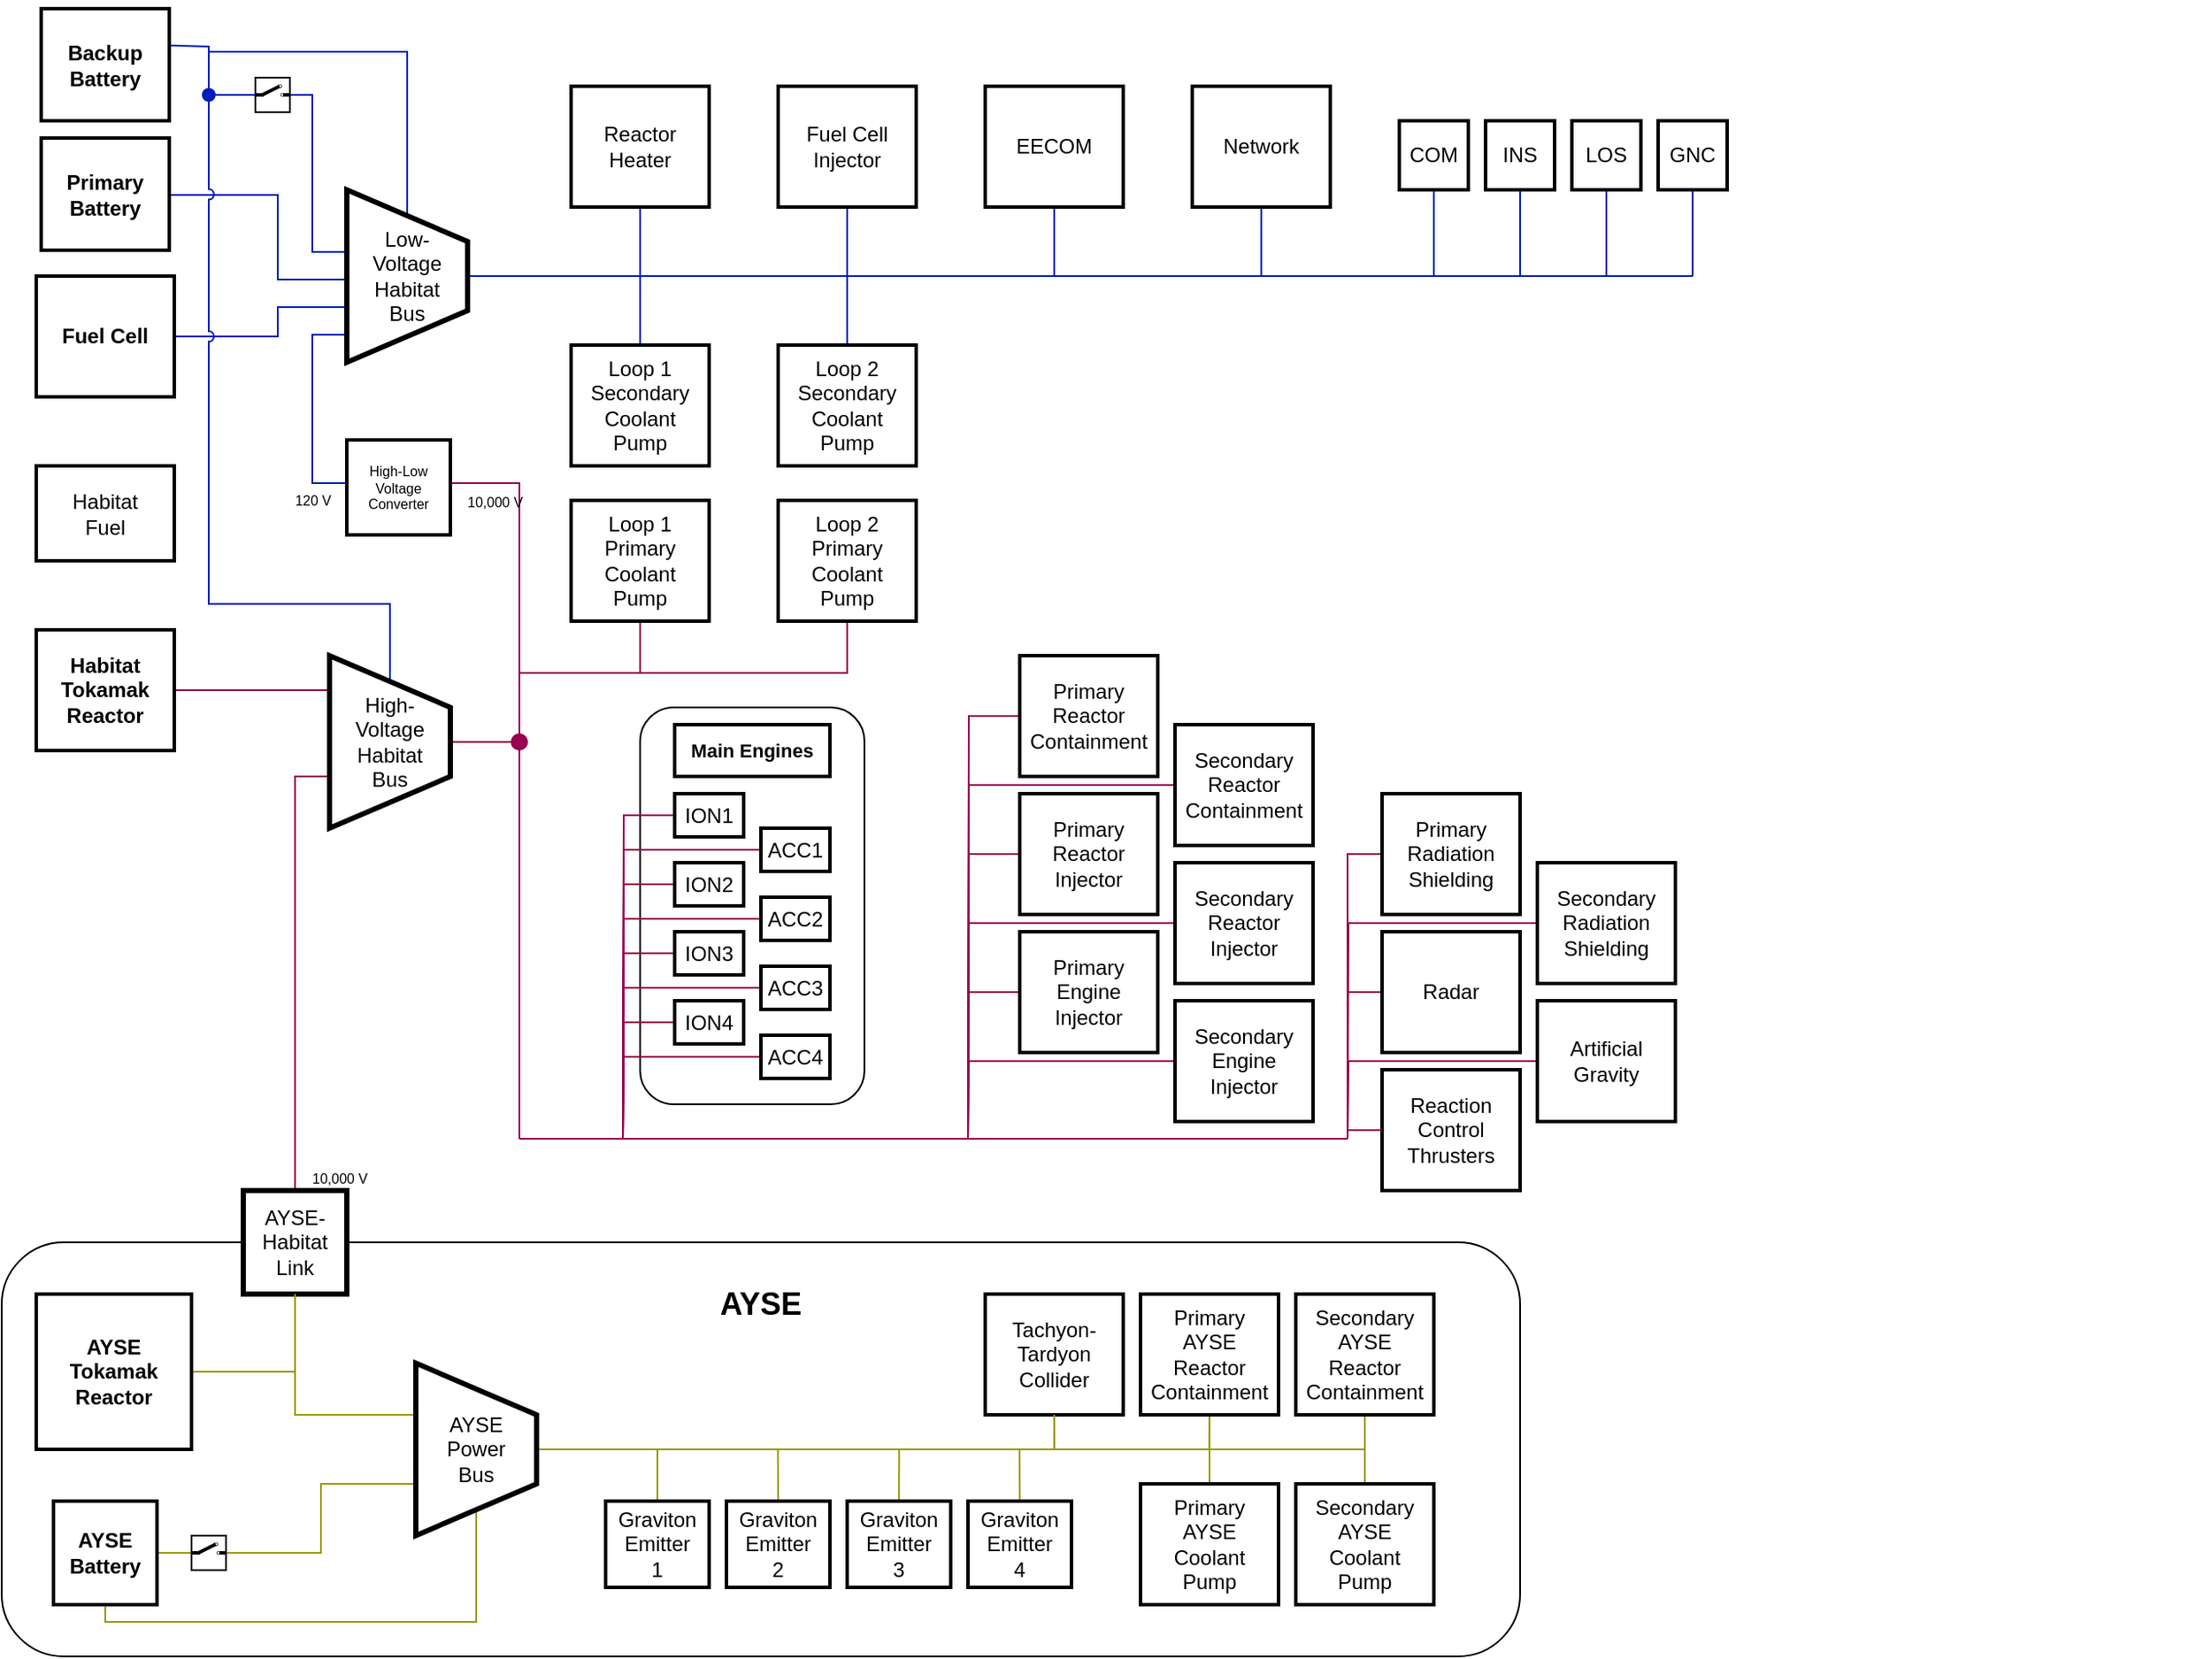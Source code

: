 <mxfile version="22.1.0" type="github">
  <diagram name="engineering powergrid" id="7e0a89b8-554c-2b80-1dc8-d5c74ca68de4">
    <mxGraphModel dx="1838" dy="1005" grid="1" gridSize="10" guides="1" tooltips="1" connect="1" arrows="1" fold="1" page="1" pageScale="1" pageWidth="1280" pageHeight="960" background="none" math="0" shadow="0">
      <root>
        <mxCell id="0" />
        <mxCell id="1" parent="0" />
        <mxCell id="XPCSXLA68qlN_O1C0MtI-1" value="" style="rounded=0;whiteSpace=wrap;html=1;fillColor=none;strokeColor=none;" parent="1" vertex="1">
          <mxGeometry width="1280" height="960" as="geometry" />
        </mxCell>
        <mxCell id="myox8_UyH-Cyfy9n1glV-59" value="&lt;h2&gt;AYSE&lt;/h2&gt;" style="rounded=1;whiteSpace=wrap;html=1;fillColor=none;verticalAlign=top;labelPosition=center;verticalLabelPosition=middle;align=center;spacing=6;spacingLeft=4;spacingRight=4;" parent="1" vertex="1">
          <mxGeometry y="720" width="880" height="240" as="geometry" />
        </mxCell>
        <mxCell id="myox8_UyH-Cyfy9n1glV-98" value="" style="rounded=1;whiteSpace=wrap;html=1;fontFamily=Helvetica;fontSize=11;fontColor=default;fillColor=none;spacing=6;spacingLeft=4;spacingRight=4;" parent="1" vertex="1">
          <mxGeometry x="370" y="410" width="130" height="230" as="geometry" />
        </mxCell>
        <mxCell id="1ztC85pV6qE-m2-LkMGd-132" value="120 V" style="edgeStyle=orthogonalEdgeStyle;shape=connector;rounded=0;jumpStyle=arc;orthogonalLoop=1;jettySize=auto;html=1;exitX=0;exitY=0.5;exitDx=0;exitDy=0;entryX=0;entryY=0.8;entryDx=0;entryDy=0;entryPerimeter=0;labelBackgroundColor=none;strokeColor=#001DBC;fontFamily=Helvetica;fontSize=8;fontColor=default;endArrow=none;endFill=0;fillColor=#0050ef;align=right;spacing=6;spacingLeft=4;spacingRight=4;" parent="1" source="1ztC85pV6qE-m2-LkMGd-64" target="1ztC85pV6qE-m2-LkMGd-18" edge="1">
          <mxGeometry x="-1" y="-7" relative="1" as="geometry">
            <mxPoint x="-7" y="7" as="offset" />
            <Array as="points">
              <mxPoint x="200" y="280" />
              <mxPoint x="180" y="280" />
              <mxPoint x="180" y="194" />
            </Array>
          </mxGeometry>
        </mxCell>
        <mxCell id="1ztC85pV6qE-m2-LkMGd-137" style="edgeStyle=orthogonalEdgeStyle;shape=connector;rounded=0;jumpStyle=arc;orthogonalLoop=1;jettySize=auto;html=1;exitX=0;exitY=0.2;exitDx=0;exitDy=0;exitPerimeter=0;entryX=1;entryY=1;entryDx=0;entryDy=0;labelBackgroundColor=default;strokeColor=#001DBC;fontFamily=Helvetica;fontSize=11;fontColor=default;endArrow=none;endFill=0;fillColor=#0050ef;spacing=6;spacingLeft=4;spacingRight=4;" parent="1" source="1ztC85pV6qE-m2-LkMGd-18" target="1ztC85pV6qE-m2-LkMGd-99" edge="1">
          <mxGeometry relative="1" as="geometry">
            <Array as="points">
              <mxPoint x="180" y="146" />
              <mxPoint x="180" y="55" />
            </Array>
          </mxGeometry>
        </mxCell>
        <mxCell id="_JEZ3J47ZPrk2JFdRRhO-10" style="edgeStyle=orthogonalEdgeStyle;rounded=0;orthogonalLoop=1;jettySize=auto;html=1;exitX=0;exitY=0.6;exitDx=0;exitDy=0;exitPerimeter=0;entryX=1;entryY=0.5;entryDx=0;entryDy=0;strokeColor=#001DBC;endArrow=none;endFill=0;spacing=6;spacingLeft=4;spacingRight=4;" parent="1" source="1ztC85pV6qE-m2-LkMGd-18" target="iBqOPXZgStH-W47dtHoI-1" edge="1">
          <mxGeometry relative="1" as="geometry">
            <Array as="points">
              <mxPoint x="200" y="178" />
              <mxPoint x="160" y="178" />
              <mxPoint x="160" y="195" />
            </Array>
            <mxPoint x="90" y="190" as="targetPoint" />
          </mxGeometry>
        </mxCell>
        <mxCell id="_JEZ3J47ZPrk2JFdRRhO-14" style="edgeStyle=orthogonalEdgeStyle;shape=connector;rounded=0;orthogonalLoop=1;jettySize=auto;html=1;exitX=0;exitY=0.4;exitDx=0;exitDy=0;exitPerimeter=0;labelBackgroundColor=default;strokeColor=#001DBC;fontFamily=Helvetica;fontSize=11;fontColor=default;endArrow=none;endFill=0;spacing=6;spacingLeft=4;spacingRight=4;entryX=1;entryY=0.5;entryDx=0;entryDy=0;" parent="1" source="1ztC85pV6qE-m2-LkMGd-18" target="iBqOPXZgStH-W47dtHoI-3" edge="1">
          <mxGeometry relative="1" as="geometry">
            <Array as="points">
              <mxPoint x="200" y="162" />
              <mxPoint x="160" y="162" />
              <mxPoint x="160" y="113" />
              <mxPoint x="97" y="113" />
            </Array>
            <mxPoint x="85" y="95" as="targetPoint" />
          </mxGeometry>
        </mxCell>
        <mxCell id="myox8_UyH-Cyfy9n1glV-3" style="edgeStyle=orthogonalEdgeStyle;shape=connector;rounded=0;orthogonalLoop=1;jettySize=auto;html=1;exitX=0.5;exitY=0.15;exitDx=0;exitDy=0;exitPerimeter=0;labelBackgroundColor=default;strokeColor=#001DBC;fontFamily=Helvetica;fontSize=11;fontColor=default;endArrow=none;endFill=0;spacing=6;spacingLeft=4;spacingRight=4;" parent="1" source="1ztC85pV6qE-m2-LkMGd-18" target="1ztC85pV6qE-m2-LkMGd-115" edge="1">
          <mxGeometry relative="1" as="geometry">
            <Array as="points">
              <mxPoint x="235" y="30" />
              <mxPoint x="120" y="30" />
            </Array>
          </mxGeometry>
        </mxCell>
        <mxCell id="1ztC85pV6qE-m2-LkMGd-146" value="10,000 V" style="edgeStyle=orthogonalEdgeStyle;shape=connector;rounded=0;jumpStyle=arc;orthogonalLoop=1;jettySize=auto;html=1;exitX=0;exitY=0.7;exitDx=0;exitDy=0;exitPerimeter=0;entryX=0.5;entryY=0;entryDx=0;entryDy=0;labelBackgroundColor=none;strokeColor=#99004D;fontFamily=Helvetica;fontSize=8;fontColor=default;endArrow=none;endFill=0;align=left;spacing=6;spacingLeft=4;spacingRight=4;" parent="1" source="1ztC85pV6qE-m2-LkMGd-19" target="1ztC85pV6qE-m2-LkMGd-46" edge="1">
          <mxGeometry x="0.944" relative="1" as="geometry">
            <mxPoint as="offset" />
            <Array as="points">
              <mxPoint x="170" y="450" />
            </Array>
          </mxGeometry>
        </mxCell>
        <mxCell id="_JEZ3J47ZPrk2JFdRRhO-16" value="" style="edgeStyle=orthogonalEdgeStyle;shape=connector;rounded=0;orthogonalLoop=1;jettySize=auto;html=1;labelBackgroundColor=default;strokeColor=#99004D;fontFamily=Helvetica;fontSize=11;fontColor=default;endArrow=none;endFill=0;spacing=6;spacingLeft=4;spacingRight=4;" parent="1" source="1ztC85pV6qE-m2-LkMGd-19" target="_JEZ3J47ZPrk2JFdRRhO-15" edge="1">
          <mxGeometry relative="1" as="geometry" />
        </mxCell>
        <mxCell id="myox8_UyH-Cyfy9n1glV-4" style="edgeStyle=orthogonalEdgeStyle;shape=connector;rounded=0;orthogonalLoop=1;jettySize=auto;html=1;exitX=0.5;exitY=0.15;exitDx=0;exitDy=0;exitPerimeter=0;entryX=0.55;entryY=0.97;entryDx=0;entryDy=0;entryPerimeter=0;labelBackgroundColor=default;strokeColor=#001DBC;fontFamily=Helvetica;fontSize=11;fontColor=default;endArrow=none;endFill=0;jumpStyle=arc;spacing=6;spacingLeft=4;spacingRight=4;" parent="1" source="1ztC85pV6qE-m2-LkMGd-19" target="1ztC85pV6qE-m2-LkMGd-115" edge="1">
          <mxGeometry relative="1" as="geometry">
            <Array as="points">
              <mxPoint x="225" y="350" />
              <mxPoint x="120" y="350" />
            </Array>
          </mxGeometry>
        </mxCell>
        <mxCell id="1ztC85pV6qE-m2-LkMGd-116" value="" style="edgeStyle=orthogonalEdgeStyle;shape=connector;rounded=0;jumpStyle=arc;orthogonalLoop=1;jettySize=auto;html=1;labelBackgroundColor=default;strokeColor=#001DBC;fontFamily=Helvetica;fontSize=11;fontColor=default;endArrow=none;endFill=0;fillColor=#0050ef;spacing=6;spacingLeft=4;spacingRight=4;" parent="1" target="1ztC85pV6qE-m2-LkMGd-115" edge="1">
          <mxGeometry relative="1" as="geometry">
            <mxPoint x="85" y="26" as="sourcePoint" />
            <Array as="points">
              <mxPoint x="106" y="27" />
              <mxPoint x="120" y="27" />
            </Array>
          </mxGeometry>
        </mxCell>
        <mxCell id="_JEZ3J47ZPrk2JFdRRhO-17" value="10,000 V" style="edgeStyle=orthogonalEdgeStyle;shape=connector;rounded=0;orthogonalLoop=1;jettySize=auto;html=1;labelBackgroundColor=none;strokeColor=#99004D;fontFamily=Helvetica;fontSize=8;fontColor=default;endArrow=none;endFill=0;align=left;verticalAlign=middle;entryX=1;entryY=0.5;entryDx=0;entryDy=0;spacing=6;spacingLeft=4;spacingRight=4;" parent="1" source="_JEZ3J47ZPrk2JFdRRhO-15" target="1ztC85pV6qE-m2-LkMGd-64" edge="1">
          <mxGeometry x="1" y="7" relative="1" as="geometry">
            <mxPoint x="250" y="344" as="targetPoint" />
            <Array as="points">
              <mxPoint x="300" y="280" />
              <mxPoint x="260" y="280" />
            </Array>
            <mxPoint x="-7" y="8" as="offset" />
          </mxGeometry>
        </mxCell>
        <mxCell id="myox8_UyH-Cyfy9n1glV-2" style="edgeStyle=orthogonalEdgeStyle;rounded=0;orthogonalLoop=1;jettySize=auto;html=1;exitX=0;exitY=0.5;exitDx=0;exitDy=0;strokeColor=#001DBC;endArrow=none;endFill=0;spacing=6;spacingLeft=4;spacingRight=4;" parent="1" source="1ztC85pV6qE-m2-LkMGd-98" target="1ztC85pV6qE-m2-LkMGd-115" edge="1">
          <mxGeometry relative="1" as="geometry" />
        </mxCell>
        <mxCell id="myox8_UyH-Cyfy9n1glV-95" style="edgeStyle=orthogonalEdgeStyle;shape=connector;rounded=0;orthogonalLoop=1;jettySize=auto;html=1;exitX=1;exitY=0.5;exitDx=0;exitDy=0;entryX=0;entryY=0.2;entryDx=0;entryDy=0;entryPerimeter=0;labelBackgroundColor=default;strokeColor=#99004D;fontFamily=Helvetica;fontSize=11;fontColor=default;endArrow=none;endFill=0;spacing=6;spacingLeft=4;spacingRight=4;" parent="1" source="iBqOPXZgStH-W47dtHoI-2" target="1ztC85pV6qE-m2-LkMGd-19" edge="1">
          <mxGeometry relative="1" as="geometry">
            <Array as="points" />
            <mxPoint x="100" y="400.0" as="sourcePoint" />
          </mxGeometry>
        </mxCell>
        <mxCell id="myox8_UyH-Cyfy9n1glV-103" style="edgeStyle=orthogonalEdgeStyle;shape=connector;rounded=0;orthogonalLoop=1;jettySize=auto;html=1;exitX=1;exitY=0.5;exitDx=0;exitDy=0;exitPerimeter=0;labelBackgroundColor=default;strokeColor=#001DBC;fontFamily=Helvetica;fontSize=12;fontColor=default;endArrow=none;endFill=0;spacing=6;spacingLeft=4;spacingRight=4;" parent="1" source="1ztC85pV6qE-m2-LkMGd-18" edge="1">
          <mxGeometry relative="1" as="geometry">
            <mxPoint x="980" y="160" as="targetPoint" />
          </mxGeometry>
        </mxCell>
        <mxCell id="1ztC85pV6qE-m2-LkMGd-18" value="&lt;div style=&quot;font-size: 12px;&quot;&gt;Low-Voltage Habitat Bus&lt;br style=&quot;font-size: 12px;&quot;&gt;&lt;/div&gt;" style="shape=stencil(rZXhbsIgEMefhq+Gcpu6j6Zz74EVVyKDBjqdb++1tHWz0swCaZrc/Xs/esflIJC7kleCMFoSeCeMZZTiG+3znc1dJYraO0/cSr5TwiuutuYoznJfdwypS2Fl3aiwJXSD3zQP5IXRGiHSaPdH+aUjjEuNsfTHw7rtL521yLxN2MdsBItHQDziJR7xGo9YxiNW8Yh1POLteUSWoJwLwJWgRfvNb5BZf7PElaDbH2U1o8DjrNapsgp0DOToCY0ZyHe8OH5a863346igdjBWPBAGWSrlR+BEXhVvhuNI6OUvcxLB1p6qWA9QUgcBwwh/BjEEdZBVAgb8i1Eo46ZKif5ANfEyC51DGzY6yNbrL8DWcQU=);whiteSpace=wrap;html=1;strokeWidth=3;align=center;fontSize=12;spacing=6;spacingLeft=4;spacingRight=4;" parent="1" vertex="1">
          <mxGeometry x="200" y="110" width="70" height="100" as="geometry" />
        </mxCell>
        <mxCell id="1ztC85pV6qE-m2-LkMGd-19" value="&lt;div style=&quot;font-size: 12px;&quot;&gt;High-Voltage Habitat Bus&lt;br style=&quot;font-size: 12px;&quot;&gt;&lt;/div&gt;" style="shape=stencil(rZXhbsIgEMefhq+Gcpu6j6Zz74EVVyKDBjqdb++1tHWz0swCaZrc/Xs/esflIJC7kleCMFoSeCeMZZTiG+3znc1dJYraO0/cSr5TwiuutuYoznJfdwypS2Fl3aiwJXSD3zQP5IXRGiHSaPdH+aUjjEuNsfTHw7rtL521yLxN2MdsBItHQDziJR7xGo9YxiNW8Yh1POLteUSWoJwLwJWgRfvNb5BZf7PElaDbH2U1o8DjrNapsgp0DOToCY0ZyHe8OH5a863346igdjBWPBAGWSrlR+BEXhVvhuNI6OUvcxLB1p6qWA9QUgcBwwh/BjEEdZBVAgb8i1Eo46ZKif5ANfEyC51DGzY6yNbrL8DWcQU=);whiteSpace=wrap;html=1;strokeWidth=3;align=center;fontSize=12;spacing=6;spacingLeft=4;spacingRight=4;" parent="1" vertex="1">
          <mxGeometry x="190" y="380" width="70" height="100" as="geometry" />
        </mxCell>
        <mxCell id="1ztC85pV6qE-m2-LkMGd-64" value="High-Low Voltage Converter" style="rounded=0;whiteSpace=wrap;html=1;shadow=0;dashed=0;pointerEvents=1;strokeColor=default;strokeWidth=2;fontFamily=Helvetica;fontSize=8;fontColor=default;fillColor=default;align=center;spacing=6;spacingLeft=4;spacingRight=4;" parent="1" vertex="1">
          <mxGeometry x="200" y="255" width="60" height="55" as="geometry" />
        </mxCell>
        <mxCell id="myox8_UyH-Cyfy9n1glV-119" style="edgeStyle=orthogonalEdgeStyle;shape=connector;rounded=0;orthogonalLoop=1;jettySize=auto;html=1;labelBackgroundColor=default;strokeColor=#001DBC;fontFamily=Helvetica;fontSize=12;fontColor=default;endArrow=none;endFill=0;spacing=6;spacingLeft=4;spacingRight=4;" parent="1" source="1ztC85pV6qE-m2-LkMGd-75" edge="1">
          <mxGeometry relative="1" as="geometry">
            <mxPoint x="370" y="160" as="targetPoint" />
          </mxGeometry>
        </mxCell>
        <mxCell id="1ztC85pV6qE-m2-LkMGd-75" value="&lt;div style=&quot;font-size: 12px;&quot;&gt;Reactor Heater&lt;/div&gt;" style="rounded=0;whiteSpace=wrap;html=1;shadow=0;dashed=0;pointerEvents=1;strokeColor=default;strokeWidth=2;fontFamily=Helvetica;fontSize=12;fontColor=default;fillColor=default;spacing=6;spacingLeft=4;spacingRight=4;" parent="1" vertex="1">
          <mxGeometry x="330" y="50" width="80" height="70" as="geometry" />
        </mxCell>
        <mxCell id="myox8_UyH-Cyfy9n1glV-69" style="edgeStyle=orthogonalEdgeStyle;shape=connector;rounded=0;orthogonalLoop=1;jettySize=auto;html=1;exitX=0;exitY=0.5;exitDx=0;exitDy=0;labelBackgroundColor=default;strokeColor=#99004D;fontFamily=Helvetica;fontSize=11;fontColor=default;endArrow=none;endFill=0;spacing=6;spacingLeft=4;spacingRight=4;" parent="1" source="1ztC85pV6qE-m2-LkMGd-78" edge="1">
          <mxGeometry relative="1" as="geometry">
            <mxPoint x="780" y="650" as="targetPoint" />
          </mxGeometry>
        </mxCell>
        <mxCell id="1ztC85pV6qE-m2-LkMGd-78" value="Radar" style="rounded=0;whiteSpace=wrap;html=1;shadow=0;dashed=0;pointerEvents=1;strokeColor=default;strokeWidth=2;fontFamily=Helvetica;fontSize=12;fontColor=default;fillColor=default;spacing=6;spacingLeft=4;spacingRight=4;" parent="1" vertex="1">
          <mxGeometry x="800" y="540" width="80" height="70" as="geometry" />
        </mxCell>
        <mxCell id="myox8_UyH-Cyfy9n1glV-70" style="edgeStyle=orthogonalEdgeStyle;shape=connector;rounded=0;orthogonalLoop=1;jettySize=auto;html=1;exitX=0;exitY=0.5;exitDx=0;exitDy=0;labelBackgroundColor=default;strokeColor=#99004D;fontFamily=Helvetica;fontSize=11;fontColor=default;endArrow=none;endFill=0;spacing=6;spacingLeft=4;spacingRight=4;" parent="1" source="1ztC85pV6qE-m2-LkMGd-79" edge="1">
          <mxGeometry relative="1" as="geometry">
            <mxPoint x="780" y="660" as="targetPoint" />
          </mxGeometry>
        </mxCell>
        <mxCell id="1ztC85pV6qE-m2-LkMGd-79" value="&lt;div&gt;Artificial Gravity&lt;/div&gt;" style="rounded=0;whiteSpace=wrap;html=1;shadow=0;dashed=0;pointerEvents=1;strokeColor=default;strokeWidth=2;fontFamily=Helvetica;fontSize=12;fontColor=default;fillColor=default;spacing=6;spacingLeft=4;spacingRight=4;" parent="1" vertex="1">
          <mxGeometry x="890" y="580" width="80" height="70" as="geometry" />
        </mxCell>
        <mxCell id="1ztC85pV6qE-m2-LkMGd-115" value="" style="shape=waypoint;sketch=0;size=6;pointerEvents=1;points=[];fillColor=none;resizable=0;rotatable=0;perimeter=centerPerimeter;snapToPoint=1;fontSize=11;shadow=0;dashed=0;spacingBottom=0;spacingLeft=4;spacing=6;spacingTop=0;strokeWidth=2;strokeColor=#001DBC;spacingRight=4;" parent="1" vertex="1">
          <mxGeometry x="110" y="45" width="20" height="20" as="geometry" />
        </mxCell>
        <mxCell id="myox8_UyH-Cyfy9n1glV-66" style="edgeStyle=orthogonalEdgeStyle;shape=connector;rounded=0;orthogonalLoop=1;jettySize=auto;html=1;labelBackgroundColor=default;strokeColor=#99004D;fontFamily=Helvetica;fontSize=11;fontColor=default;endArrow=none;endFill=0;spacing=6;spacingLeft=4;spacingRight=4;" parent="1" source="_JEZ3J47ZPrk2JFdRRhO-15" edge="1">
          <mxGeometry relative="1" as="geometry">
            <mxPoint x="300" y="660" as="targetPoint" />
          </mxGeometry>
        </mxCell>
        <mxCell id="_JEZ3J47ZPrk2JFdRRhO-15" value="" style="shape=waypoint;sketch=0;size=6;pointerEvents=1;points=[];fillColor=default;resizable=0;rotatable=0;perimeter=centerPerimeter;snapToPoint=1;strokeWidth=3;strokeColor=#99004D;spacing=6;spacingLeft=4;spacingRight=4;" parent="1" vertex="1">
          <mxGeometry x="290" y="420" width="20" height="20" as="geometry" />
        </mxCell>
        <mxCell id="myox8_UyH-Cyfy9n1glV-68" style="edgeStyle=orthogonalEdgeStyle;shape=connector;rounded=0;orthogonalLoop=1;jettySize=auto;html=1;exitX=0;exitY=0.5;exitDx=0;exitDy=0;labelBackgroundColor=default;strokeColor=#99004D;fontFamily=Helvetica;fontSize=11;fontColor=default;endArrow=none;endFill=0;spacing=6;spacingLeft=4;spacingRight=4;" parent="1" source="_JEZ3J47ZPrk2JFdRRhO-18" edge="1">
          <mxGeometry relative="1" as="geometry">
            <mxPoint x="780" y="660" as="targetPoint" />
          </mxGeometry>
        </mxCell>
        <mxCell id="_JEZ3J47ZPrk2JFdRRhO-18" value="Secondary Radiation Shielding" style="rounded=0;whiteSpace=wrap;html=1;shadow=0;dashed=0;pointerEvents=1;strokeColor=default;strokeWidth=2;fontFamily=Helvetica;fontSize=12;fontColor=default;fillColor=default;spacing=6;spacingLeft=4;spacingRight=4;" parent="1" vertex="1">
          <mxGeometry x="890" y="500" width="80" height="70" as="geometry" />
        </mxCell>
        <mxCell id="myox8_UyH-Cyfy9n1glV-67" style="edgeStyle=orthogonalEdgeStyle;shape=connector;rounded=0;orthogonalLoop=1;jettySize=auto;html=1;exitX=0;exitY=0.5;exitDx=0;exitDy=0;labelBackgroundColor=default;strokeColor=#99004D;fontFamily=Helvetica;fontSize=11;fontColor=default;endArrow=none;endFill=0;spacing=6;spacingLeft=4;spacingRight=4;" parent="1" source="_JEZ3J47ZPrk2JFdRRhO-19" edge="1">
          <mxGeometry relative="1" as="geometry">
            <mxPoint x="780" y="660" as="targetPoint" />
          </mxGeometry>
        </mxCell>
        <mxCell id="_JEZ3J47ZPrk2JFdRRhO-19" value="Primary Radiation Shielding" style="rounded=0;whiteSpace=wrap;html=1;shadow=0;dashed=0;pointerEvents=1;strokeColor=default;strokeWidth=2;fontFamily=Helvetica;fontSize=12;fontColor=default;fillColor=default;spacing=6;spacingLeft=4;spacingRight=4;" parent="1" vertex="1">
          <mxGeometry x="800" y="460" width="80" height="70" as="geometry" />
        </mxCell>
        <mxCell id="myox8_UyH-Cyfy9n1glV-22" style="edgeStyle=orthogonalEdgeStyle;shape=connector;rounded=0;orthogonalLoop=1;jettySize=auto;html=1;exitX=0;exitY=0.5;exitDx=0;exitDy=0;labelBackgroundColor=default;strokeColor=#99004D;fontFamily=Helvetica;fontSize=12;fontColor=default;endArrow=none;endFill=0;spacing=6;spacingLeft=4;spacingRight=4;" parent="1" source="_JEZ3J47ZPrk2JFdRRhO-20" edge="1">
          <mxGeometry relative="1" as="geometry">
            <mxPoint x="560" y="660" as="targetPoint" />
          </mxGeometry>
        </mxCell>
        <mxCell id="_JEZ3J47ZPrk2JFdRRhO-20" value="Primary Reactor Containment" style="rounded=0;html=1;shadow=0;dashed=0;pointerEvents=1;strokeColor=default;strokeWidth=2;fontFamily=Helvetica;fontSize=12;fontColor=default;fillColor=default;whiteSpace=wrap;spacing=6;spacingLeft=4;spacingRight=4;" parent="1" vertex="1">
          <mxGeometry x="590" y="380" width="80" height="70" as="geometry" />
        </mxCell>
        <mxCell id="myox8_UyH-Cyfy9n1glV-33" style="edgeStyle=orthogonalEdgeStyle;shape=connector;rounded=0;orthogonalLoop=1;jettySize=auto;html=1;exitX=0;exitY=0.5;exitDx=0;exitDy=0;labelBackgroundColor=default;strokeColor=#99004D;fontFamily=Helvetica;fontSize=12;fontColor=default;endArrow=none;endFill=0;spacing=6;spacingLeft=4;spacingRight=4;" parent="1" source="_JEZ3J47ZPrk2JFdRRhO-21" edge="1">
          <mxGeometry relative="1" as="geometry">
            <mxPoint x="560" y="660" as="targetPoint" />
          </mxGeometry>
        </mxCell>
        <mxCell id="_JEZ3J47ZPrk2JFdRRhO-21" value="Secondary Reactor Containment" style="rounded=0;whiteSpace=wrap;html=1;shadow=0;dashed=0;pointerEvents=1;strokeColor=default;strokeWidth=2;fontFamily=Helvetica;fontSize=12;fontColor=default;fillColor=default;spacing=6;spacingLeft=4;spacingRight=4;" parent="1" vertex="1">
          <mxGeometry x="680" y="420" width="80" height="70" as="geometry" />
        </mxCell>
        <mxCell id="myox8_UyH-Cyfy9n1glV-32" style="edgeStyle=orthogonalEdgeStyle;shape=connector;rounded=0;orthogonalLoop=1;jettySize=auto;html=1;exitX=0;exitY=0.5;exitDx=0;exitDy=0;labelBackgroundColor=default;strokeColor=#99004D;fontFamily=Helvetica;fontSize=12;fontColor=default;endArrow=none;endFill=0;spacing=6;spacingLeft=4;spacingRight=4;" parent="1" source="_JEZ3J47ZPrk2JFdRRhO-22" edge="1">
          <mxGeometry relative="1" as="geometry">
            <mxPoint x="560" y="660" as="targetPoint" />
          </mxGeometry>
        </mxCell>
        <mxCell id="_JEZ3J47ZPrk2JFdRRhO-22" value="Primary Reactor Injector" style="rounded=0;whiteSpace=wrap;html=1;shadow=0;dashed=0;pointerEvents=1;strokeColor=default;strokeWidth=2;fontFamily=Helvetica;fontSize=12;fontColor=default;fillColor=default;spacing=6;spacingLeft=4;spacingRight=4;" parent="1" vertex="1">
          <mxGeometry x="590" y="460" width="80" height="70" as="geometry" />
        </mxCell>
        <mxCell id="myox8_UyH-Cyfy9n1glV-31" style="edgeStyle=orthogonalEdgeStyle;shape=connector;rounded=0;orthogonalLoop=1;jettySize=auto;html=1;exitX=0;exitY=0.5;exitDx=0;exitDy=0;labelBackgroundColor=default;strokeColor=#99004D;fontFamily=Helvetica;fontSize=12;fontColor=default;endArrow=none;endFill=0;spacing=6;spacingLeft=4;spacingRight=4;" parent="1" source="_JEZ3J47ZPrk2JFdRRhO-23" edge="1">
          <mxGeometry relative="1" as="geometry">
            <mxPoint x="560" y="660" as="targetPoint" />
          </mxGeometry>
        </mxCell>
        <mxCell id="_JEZ3J47ZPrk2JFdRRhO-23" value="Secondary Reactor Injector" style="rounded=0;whiteSpace=wrap;html=1;shadow=0;dashed=0;pointerEvents=1;strokeColor=default;strokeWidth=2;fontFamily=Helvetica;fontSize=12;fontColor=default;fillColor=default;spacing=6;spacingLeft=4;spacingRight=4;" parent="1" vertex="1">
          <mxGeometry x="680" y="500" width="80" height="70" as="geometry" />
        </mxCell>
        <mxCell id="myox8_UyH-Cyfy9n1glV-71" style="edgeStyle=orthogonalEdgeStyle;shape=connector;rounded=0;orthogonalLoop=1;jettySize=auto;html=1;exitX=0;exitY=0.5;exitDx=0;exitDy=0;labelBackgroundColor=default;strokeColor=#99004D;fontFamily=Helvetica;fontSize=11;fontColor=default;endArrow=none;endFill=0;spacing=6;spacingLeft=4;spacingRight=4;" parent="1" source="_JEZ3J47ZPrk2JFdRRhO-24" edge="1">
          <mxGeometry relative="1" as="geometry">
            <mxPoint x="360" y="660" as="targetPoint" />
          </mxGeometry>
        </mxCell>
        <mxCell id="_JEZ3J47ZPrk2JFdRRhO-24" value="ION1" style="rounded=0;html=1;shadow=0;dashed=0;pointerEvents=1;strokeColor=default;strokeWidth=2;fontFamily=Helvetica;fontSize=12;fontColor=default;fillColor=default;whiteSpace=wrap;spacing=6;spacingLeft=4;spacingRight=4;" parent="1" vertex="1">
          <mxGeometry x="390" y="460" width="40" height="25" as="geometry" />
        </mxCell>
        <mxCell id="myox8_UyH-Cyfy9n1glV-75" style="edgeStyle=orthogonalEdgeStyle;shape=connector;rounded=0;orthogonalLoop=1;jettySize=auto;html=1;exitX=0;exitY=0.5;exitDx=0;exitDy=0;labelBackgroundColor=default;strokeColor=#99004D;fontFamily=Helvetica;fontSize=11;fontColor=default;endArrow=none;endFill=0;spacing=6;spacingLeft=4;spacingRight=4;" parent="1" source="_JEZ3J47ZPrk2JFdRRhO-27" edge="1">
          <mxGeometry relative="1" as="geometry">
            <mxPoint x="360" y="660" as="targetPoint" />
          </mxGeometry>
        </mxCell>
        <mxCell id="_JEZ3J47ZPrk2JFdRRhO-27" value="ACC1" style="rounded=0;html=1;shadow=0;dashed=0;pointerEvents=1;strokeColor=default;strokeWidth=2;fontFamily=Helvetica;fontSize=12;fontColor=default;fillColor=default;whiteSpace=wrap;spacing=6;spacingLeft=4;spacingRight=4;" parent="1" vertex="1">
          <mxGeometry x="440" y="480" width="40" height="25" as="geometry" />
        </mxCell>
        <mxCell id="myox8_UyH-Cyfy9n1glV-76" style="edgeStyle=orthogonalEdgeStyle;shape=connector;rounded=0;orthogonalLoop=1;jettySize=auto;html=1;exitX=0;exitY=0.5;exitDx=0;exitDy=0;labelBackgroundColor=default;strokeColor=#99004D;fontFamily=Helvetica;fontSize=11;fontColor=default;endArrow=none;endFill=0;spacing=6;spacingLeft=4;spacingRight=4;" parent="1" source="_JEZ3J47ZPrk2JFdRRhO-32" edge="1">
          <mxGeometry relative="1" as="geometry">
            <mxPoint x="360" y="660" as="targetPoint" />
          </mxGeometry>
        </mxCell>
        <mxCell id="_JEZ3J47ZPrk2JFdRRhO-32" value="ION2" style="rounded=0;html=1;shadow=0;dashed=0;pointerEvents=1;strokeColor=default;strokeWidth=2;fontFamily=Helvetica;fontSize=12;fontColor=default;fillColor=default;whiteSpace=wrap;spacing=6;spacingLeft=4;spacingRight=4;" parent="1" vertex="1">
          <mxGeometry x="390" y="500" width="40" height="25" as="geometry" />
        </mxCell>
        <mxCell id="myox8_UyH-Cyfy9n1glV-77" style="edgeStyle=orthogonalEdgeStyle;shape=connector;rounded=0;orthogonalLoop=1;jettySize=auto;html=1;exitX=0;exitY=0.5;exitDx=0;exitDy=0;labelBackgroundColor=default;strokeColor=#99004D;fontFamily=Helvetica;fontSize=11;fontColor=default;endArrow=none;endFill=0;spacing=6;spacingLeft=4;spacingRight=4;" parent="1" source="_JEZ3J47ZPrk2JFdRRhO-33" edge="1">
          <mxGeometry relative="1" as="geometry">
            <mxPoint x="360" y="660" as="targetPoint" />
          </mxGeometry>
        </mxCell>
        <mxCell id="_JEZ3J47ZPrk2JFdRRhO-33" value="ACC2" style="rounded=0;html=1;shadow=0;dashed=0;pointerEvents=1;strokeColor=default;strokeWidth=2;fontFamily=Helvetica;fontSize=12;fontColor=default;fillColor=default;whiteSpace=wrap;spacing=6;spacingLeft=4;spacingRight=4;" parent="1" vertex="1">
          <mxGeometry x="440" y="520" width="40" height="25" as="geometry" />
        </mxCell>
        <mxCell id="myox8_UyH-Cyfy9n1glV-78" style="edgeStyle=orthogonalEdgeStyle;shape=connector;rounded=0;orthogonalLoop=1;jettySize=auto;html=1;exitX=0;exitY=0.5;exitDx=0;exitDy=0;labelBackgroundColor=default;strokeColor=#99004D;fontFamily=Helvetica;fontSize=11;fontColor=default;endArrow=none;endFill=0;spacing=6;spacingLeft=4;spacingRight=4;" parent="1" source="_JEZ3J47ZPrk2JFdRRhO-34" edge="1">
          <mxGeometry relative="1" as="geometry">
            <mxPoint x="360" y="660" as="targetPoint" />
          </mxGeometry>
        </mxCell>
        <mxCell id="_JEZ3J47ZPrk2JFdRRhO-34" value="ION3" style="rounded=0;html=1;shadow=0;dashed=0;pointerEvents=1;strokeColor=default;strokeWidth=2;fontFamily=Helvetica;fontSize=12;fontColor=default;fillColor=default;whiteSpace=wrap;spacing=6;spacingLeft=4;spacingRight=4;" parent="1" vertex="1">
          <mxGeometry x="390" y="540" width="40" height="25" as="geometry" />
        </mxCell>
        <mxCell id="myox8_UyH-Cyfy9n1glV-79" style="edgeStyle=orthogonalEdgeStyle;shape=connector;rounded=0;orthogonalLoop=1;jettySize=auto;html=1;exitX=0;exitY=0.5;exitDx=0;exitDy=0;labelBackgroundColor=default;strokeColor=#99004D;fontFamily=Helvetica;fontSize=11;fontColor=default;endArrow=none;endFill=0;spacing=6;spacingLeft=4;spacingRight=4;" parent="1" source="_JEZ3J47ZPrk2JFdRRhO-35" edge="1">
          <mxGeometry relative="1" as="geometry">
            <mxPoint x="360" y="660" as="targetPoint" />
          </mxGeometry>
        </mxCell>
        <mxCell id="_JEZ3J47ZPrk2JFdRRhO-35" value="ACC3" style="rounded=0;html=1;shadow=0;dashed=0;pointerEvents=1;strokeColor=default;strokeWidth=2;fontFamily=Helvetica;fontSize=12;fontColor=default;fillColor=default;whiteSpace=wrap;spacing=6;spacingLeft=4;spacingRight=4;" parent="1" vertex="1">
          <mxGeometry x="440" y="560" width="40" height="25" as="geometry" />
        </mxCell>
        <mxCell id="myox8_UyH-Cyfy9n1glV-80" style="edgeStyle=orthogonalEdgeStyle;shape=connector;rounded=0;orthogonalLoop=1;jettySize=auto;html=1;exitX=0;exitY=0.5;exitDx=0;exitDy=0;labelBackgroundColor=default;strokeColor=#99004D;fontFamily=Helvetica;fontSize=11;fontColor=default;endArrow=none;endFill=0;spacing=6;spacingLeft=4;spacingRight=4;" parent="1" source="_JEZ3J47ZPrk2JFdRRhO-36" edge="1">
          <mxGeometry relative="1" as="geometry">
            <mxPoint x="360" y="660" as="targetPoint" />
          </mxGeometry>
        </mxCell>
        <mxCell id="_JEZ3J47ZPrk2JFdRRhO-36" value="ION4" style="rounded=0;html=1;shadow=0;dashed=0;pointerEvents=1;strokeColor=default;strokeWidth=2;fontFamily=Helvetica;fontSize=12;fontColor=default;fillColor=default;whiteSpace=wrap;spacing=6;spacingLeft=4;spacingRight=4;" parent="1" vertex="1">
          <mxGeometry x="390" y="580" width="40" height="25" as="geometry" />
        </mxCell>
        <mxCell id="myox8_UyH-Cyfy9n1glV-81" style="edgeStyle=orthogonalEdgeStyle;shape=connector;rounded=0;orthogonalLoop=1;jettySize=auto;html=1;exitX=0;exitY=0.5;exitDx=0;exitDy=0;labelBackgroundColor=default;strokeColor=#99004D;fontFamily=Helvetica;fontSize=11;fontColor=default;endArrow=none;endFill=0;spacing=6;spacingLeft=4;spacingRight=4;" parent="1" source="_JEZ3J47ZPrk2JFdRRhO-37" edge="1">
          <mxGeometry relative="1" as="geometry">
            <mxPoint x="360" y="660" as="targetPoint" />
          </mxGeometry>
        </mxCell>
        <mxCell id="_JEZ3J47ZPrk2JFdRRhO-37" value="ACC4" style="rounded=0;html=1;shadow=0;dashed=0;pointerEvents=1;strokeColor=default;strokeWidth=2;fontFamily=Helvetica;fontSize=12;fontColor=default;fillColor=default;whiteSpace=wrap;spacing=6;spacingLeft=4;spacingRight=4;" parent="1" vertex="1">
          <mxGeometry x="440" y="600" width="40" height="25" as="geometry" />
        </mxCell>
        <mxCell id="1ztC85pV6qE-m2-LkMGd-97" value="" style="group;movable=1;resizable=1;rotatable=1;deletable=1;editable=1;locked=0;connectable=1;fillColor=default;direction=south;rotation=0;spacing=6;whiteSpace=wrap;spacingLeft=4;spacingRight=4;" parent="1" vertex="1" connectable="0">
          <mxGeometry x="147" y="45" width="20" height="20" as="geometry" />
        </mxCell>
        <mxCell id="1ztC85pV6qE-m2-LkMGd-98" value="" style="rounded=0;whiteSpace=wrap;html=1;shadow=0;dashed=0;pointerEvents=1;strokeColor=default;strokeWidth=1;fontFamily=Helvetica;fontSize=11;fontColor=default;fillColor=none;aspect=fixed;rotation=0;spacing=6;spacingLeft=4;spacingRight=4;" parent="1ztC85pV6qE-m2-LkMGd-97" vertex="1">
          <mxGeometry width="20" height="20" as="geometry" />
        </mxCell>
        <mxCell id="1ztC85pV6qE-m2-LkMGd-99" value="" style="shape=stencil(zZTRbsMgDEW/hsdJBB7WPk7Z9h80dRerFBDQdvv7OiGpwlK2aFulSVEk+4YT44thsg6tcsAEb5l8ZkJITi8Kzyms+BCr4KCJKXlSHtVGQ1JC9HYPZ9zGAYGmBY+xU+UL40/0TffIurHGEAStCZky0Qmm0NBa/p5gw+8/hnJS5Ih/gAg+yzLxuhhb/Rwra8qUtiLrjWr2b94ezXa+qqjtrIcbwlVGrVObv9imU50BM2GUD/YEpbaOpt9GjwSNZkL4A8RjjlhEyLex+n0R1xO+iNHbWOg0zdJ3Hi0yErRGF6YlrrMKxTobUZGiNotK7DtV+MnJh+r/Vbi6fw/7wzEb5T6bbtk+cQE=);whiteSpace=wrap;html=1;shadow=0;dashed=0;pointerEvents=1;strokeColor=default;strokeWidth=2;fontFamily=Helvetica;fontSize=11;fontColor=default;fillColor=none;aspect=fixed;rotation=0;spacing=6;spacingLeft=4;spacingRight=4;" parent="1ztC85pV6qE-m2-LkMGd-97" vertex="1">
          <mxGeometry y="5" width="20" height="5" as="geometry" />
        </mxCell>
        <mxCell id="myox8_UyH-Cyfy9n1glV-118" style="edgeStyle=orthogonalEdgeStyle;shape=connector;rounded=0;orthogonalLoop=1;jettySize=auto;html=1;labelBackgroundColor=default;strokeColor=#001DBC;fontFamily=Helvetica;fontSize=12;fontColor=default;endArrow=none;endFill=0;spacing=6;spacingLeft=4;spacingRight=4;" parent="1" source="myox8_UyH-Cyfy9n1glV-5" edge="1">
          <mxGeometry relative="1" as="geometry">
            <mxPoint x="490.0" y="160" as="targetPoint" />
          </mxGeometry>
        </mxCell>
        <mxCell id="myox8_UyH-Cyfy9n1glV-5" value="Fuel Cell Injector" style="rounded=0;whiteSpace=wrap;html=1;shadow=0;dashed=0;pointerEvents=1;strokeColor=default;strokeWidth=2;fontFamily=Helvetica;fontSize=12;fontColor=default;fillColor=default;spacing=6;spacingLeft=4;spacingRight=4;" parent="1" vertex="1">
          <mxGeometry x="450" y="50" width="80" height="70" as="geometry" />
        </mxCell>
        <mxCell id="myox8_UyH-Cyfy9n1glV-11" value="" style="html=1;rounded=0;labelBackgroundColor=default;strokeColor=#99004D;fontFamily=Helvetica;fontSize=11;fontColor=default;endArrow=none;endFill=0;spacing=6;spacingLeft=4;spacingRight=4;" parent="1" edge="1">
          <mxGeometry width="100" relative="1" as="geometry">
            <mxPoint x="300" y="660" as="sourcePoint" />
            <mxPoint x="780" y="660" as="targetPoint" />
          </mxGeometry>
        </mxCell>
        <mxCell id="myox8_UyH-Cyfy9n1glV-36" style="edgeStyle=orthogonalEdgeStyle;shape=connector;rounded=0;orthogonalLoop=1;jettySize=auto;html=1;exitX=0;exitY=0.5;exitDx=0;exitDy=0;labelBackgroundColor=default;strokeColor=#99004D;fontFamily=Helvetica;fontSize=12;fontColor=default;endArrow=none;endFill=0;spacing=6;spacingLeft=4;spacingRight=4;" parent="1" source="myox8_UyH-Cyfy9n1glV-34" edge="1">
          <mxGeometry relative="1" as="geometry">
            <mxPoint x="560" y="660" as="targetPoint" />
          </mxGeometry>
        </mxCell>
        <mxCell id="myox8_UyH-Cyfy9n1glV-34" value="Primary Engine Injector" style="rounded=0;whiteSpace=wrap;html=1;shadow=0;dashed=0;pointerEvents=1;strokeColor=default;strokeWidth=2;fontFamily=Helvetica;fontSize=12;fontColor=default;fillColor=default;spacing=6;spacingLeft=4;spacingRight=4;" parent="1" vertex="1">
          <mxGeometry x="590" y="540" width="80" height="70" as="geometry" />
        </mxCell>
        <mxCell id="myox8_UyH-Cyfy9n1glV-64" style="edgeStyle=orthogonalEdgeStyle;shape=connector;rounded=0;orthogonalLoop=1;jettySize=auto;html=1;exitX=0;exitY=0.5;exitDx=0;exitDy=0;labelBackgroundColor=default;strokeColor=#99004D;fontFamily=Helvetica;fontSize=11;fontColor=default;endArrow=none;endFill=0;spacing=6;spacingLeft=4;spacingRight=4;" parent="1" source="myox8_UyH-Cyfy9n1glV-35" edge="1">
          <mxGeometry relative="1" as="geometry">
            <mxPoint x="560" y="660" as="targetPoint" />
          </mxGeometry>
        </mxCell>
        <mxCell id="myox8_UyH-Cyfy9n1glV-35" value="Secondary Engine Injector" style="rounded=0;whiteSpace=wrap;html=1;shadow=0;dashed=0;pointerEvents=1;strokeColor=default;strokeWidth=2;fontFamily=Helvetica;fontSize=12;fontColor=default;fillColor=default;spacing=6;spacingLeft=4;spacingRight=4;" parent="1" vertex="1">
          <mxGeometry x="680" y="580" width="80" height="70" as="geometry" />
        </mxCell>
        <mxCell id="myox8_UyH-Cyfy9n1glV-128" style="edgeStyle=orthogonalEdgeStyle;shape=connector;rounded=0;jumpStyle=arc;orthogonalLoop=1;jettySize=auto;html=1;exitX=1;exitY=0.5;exitDx=0;exitDy=0;entryX=0;entryY=0.3;entryDx=0;entryDy=0;entryPerimeter=0;labelBackgroundColor=none;strokeColor=#999900;fontFamily=Helvetica;fontSize=8;fontColor=default;endArrow=none;endFill=0;spacing=6;spacingLeft=4;spacingRight=4;" parent="1" source="iBqOPXZgStH-W47dtHoI-5" target="myox8_UyH-Cyfy9n1glV-126" edge="1">
          <mxGeometry relative="1" as="geometry">
            <Array as="points">
              <mxPoint x="170" y="795" />
              <mxPoint x="170" y="820" />
            </Array>
            <mxPoint x="110" y="800" as="sourcePoint" />
          </mxGeometry>
        </mxCell>
        <mxCell id="myox8_UyH-Cyfy9n1glV-127" style="edgeStyle=orthogonalEdgeStyle;shape=connector;rounded=0;jumpStyle=arc;orthogonalLoop=1;jettySize=auto;html=1;exitX=1;exitY=0.5;exitDx=0;exitDy=0;entryX=0;entryY=0.7;entryDx=0;entryDy=0;entryPerimeter=0;labelBackgroundColor=none;strokeColor=#999900;fontFamily=Helvetica;fontSize=8;fontColor=default;endArrow=none;endFill=0;spacing=6;spacingLeft=4;spacingRight=4;" parent="1" source="myox8_UyH-Cyfy9n1glV-131" target="myox8_UyH-Cyfy9n1glV-126" edge="1">
          <mxGeometry relative="1" as="geometry" />
        </mxCell>
        <mxCell id="myox8_UyH-Cyfy9n1glV-129" style="edgeStyle=orthogonalEdgeStyle;shape=connector;rounded=0;jumpStyle=arc;orthogonalLoop=1;jettySize=auto;html=1;exitX=0.5;exitY=1;exitDx=0;exitDy=0;exitPerimeter=0;entryX=0.5;entryY=0.85;entryDx=0;entryDy=0;entryPerimeter=0;labelBackgroundColor=none;strokeColor=#999900;fontFamily=Helvetica;fontSize=8;fontColor=default;endArrow=none;endFill=0;spacing=6;spacingLeft=4;spacingRight=4;" parent="1" target="myox8_UyH-Cyfy9n1glV-126" edge="1" source="iBqOPXZgStH-W47dtHoI-6">
          <mxGeometry relative="1" as="geometry">
            <Array as="points">
              <mxPoint x="60" y="940" />
              <mxPoint x="275" y="940" />
            </Array>
            <mxPoint x="60" y="930" as="sourcePoint" />
          </mxGeometry>
        </mxCell>
        <mxCell id="1ztC85pV6qE-m2-LkMGd-46" value="AYSE-Habitat Link" style="rounded=0;whiteSpace=wrap;html=1;fillColor=default;strokeWidth=3;spacing=6;spacingLeft=4;spacingRight=4;" parent="1" vertex="1">
          <mxGeometry x="140" y="690" width="60" height="60" as="geometry" />
        </mxCell>
        <mxCell id="myox8_UyH-Cyfy9n1glV-87" style="edgeStyle=orthogonalEdgeStyle;shape=connector;rounded=0;orthogonalLoop=1;jettySize=auto;html=1;exitX=0.5;exitY=1;exitDx=0;exitDy=0;labelBackgroundColor=default;strokeColor=#99004D;fontFamily=Helvetica;fontSize=11;fontColor=default;endArrow=none;endFill=0;spacing=6;spacingLeft=4;spacingRight=4;" parent="1" source="myox8_UyH-Cyfy9n1glV-82" edge="1">
          <mxGeometry relative="1" as="geometry">
            <mxPoint x="300" y="390" as="targetPoint" />
            <Array as="points">
              <mxPoint x="370" y="390" />
            </Array>
          </mxGeometry>
        </mxCell>
        <mxCell id="myox8_UyH-Cyfy9n1glV-82" value="Loop 1 Primary Coolant Pump" style="rounded=0;html=1;shadow=0;dashed=0;pointerEvents=1;strokeColor=default;strokeWidth=2;fontFamily=Helvetica;fontSize=12;fontColor=default;fillColor=default;whiteSpace=wrap;spacing=6;spacingLeft=4;spacingRight=4;" parent="1" vertex="1">
          <mxGeometry x="330" y="290" width="80" height="70" as="geometry" />
        </mxCell>
        <mxCell id="myox8_UyH-Cyfy9n1glV-88" style="edgeStyle=orthogonalEdgeStyle;shape=connector;rounded=0;orthogonalLoop=1;jettySize=auto;html=1;exitX=0.5;exitY=1;exitDx=0;exitDy=0;labelBackgroundColor=default;strokeColor=#99004D;fontFamily=Helvetica;fontSize=11;fontColor=default;endArrow=none;endFill=0;spacing=6;spacingLeft=4;spacingRight=4;" parent="1" source="myox8_UyH-Cyfy9n1glV-83" edge="1">
          <mxGeometry relative="1" as="geometry">
            <mxPoint x="300" y="390" as="targetPoint" />
            <Array as="points">
              <mxPoint x="490" y="390" />
            </Array>
          </mxGeometry>
        </mxCell>
        <mxCell id="myox8_UyH-Cyfy9n1glV-83" value="Loop 2 Primary Coolant Pump" style="rounded=0;html=1;shadow=0;dashed=0;pointerEvents=1;strokeColor=default;strokeWidth=2;fontFamily=Helvetica;fontSize=12;fontColor=default;fillColor=default;whiteSpace=wrap;spacing=6;spacingLeft=4;spacingRight=4;" parent="1" vertex="1">
          <mxGeometry x="450" y="290" width="80" height="70" as="geometry" />
        </mxCell>
        <mxCell id="myox8_UyH-Cyfy9n1glV-93" style="edgeStyle=orthogonalEdgeStyle;shape=connector;rounded=0;orthogonalLoop=1;jettySize=auto;html=1;exitX=0.5;exitY=0;exitDx=0;exitDy=0;labelBackgroundColor=default;strokeColor=#001DBC;fontFamily=Helvetica;fontSize=11;fontColor=default;endArrow=none;endFill=0;spacing=6;spacingLeft=4;spacingRight=4;" parent="1" source="myox8_UyH-Cyfy9n1glV-84" edge="1">
          <mxGeometry relative="1" as="geometry">
            <mxPoint x="370" y="160" as="targetPoint" />
            <Array as="points">
              <mxPoint x="370" y="160" />
              <mxPoint x="370" y="160" />
            </Array>
          </mxGeometry>
        </mxCell>
        <mxCell id="myox8_UyH-Cyfy9n1glV-84" value="Loop 1 Secondary Coolant Pump" style="rounded=0;html=1;shadow=0;dashed=0;pointerEvents=1;strokeColor=default;strokeWidth=2;fontFamily=Helvetica;fontSize=12;fontColor=default;fillColor=default;whiteSpace=wrap;spacing=6;spacingLeft=4;spacingRight=4;" parent="1" vertex="1">
          <mxGeometry x="330" y="200" width="80" height="70" as="geometry" />
        </mxCell>
        <mxCell id="myox8_UyH-Cyfy9n1glV-91" style="edgeStyle=orthogonalEdgeStyle;shape=connector;rounded=0;orthogonalLoop=1;jettySize=auto;html=1;exitX=0.5;exitY=0;exitDx=0;exitDy=0;labelBackgroundColor=default;strokeColor=#001DBC;fontFamily=Helvetica;fontSize=11;fontColor=default;endArrow=none;endFill=0;spacing=6;spacingLeft=4;spacingRight=4;" parent="1" source="myox8_UyH-Cyfy9n1glV-85" edge="1">
          <mxGeometry relative="1" as="geometry">
            <mxPoint x="490" y="160" as="targetPoint" />
          </mxGeometry>
        </mxCell>
        <mxCell id="myox8_UyH-Cyfy9n1glV-85" value="Loop 2 Secondary Coolant Pump" style="rounded=0;html=1;shadow=0;dashed=0;pointerEvents=1;strokeColor=default;strokeWidth=2;fontFamily=Helvetica;fontSize=12;fontColor=default;fillColor=default;whiteSpace=wrap;spacing=6;spacingLeft=4;spacingRight=4;" parent="1" vertex="1">
          <mxGeometry x="450" y="200" width="80" height="70" as="geometry" />
        </mxCell>
        <mxCell id="myox8_UyH-Cyfy9n1glV-101" value="Main Engines" style="rounded=0;whiteSpace=wrap;html=1;fontFamily=Helvetica;fontSize=11;fontColor=default;fontStyle=1;strokeWidth=2;spacing=6;spacingLeft=4;spacingRight=4;" parent="1" vertex="1">
          <mxGeometry x="390" y="420" width="90" height="30" as="geometry" />
        </mxCell>
        <mxCell id="myox8_UyH-Cyfy9n1glV-114" style="edgeStyle=orthogonalEdgeStyle;shape=connector;rounded=0;orthogonalLoop=1;jettySize=auto;html=1;labelBackgroundColor=default;strokeColor=#001DBC;fontFamily=Helvetica;fontSize=12;fontColor=default;endArrow=none;endFill=0;spacing=6;spacingLeft=4;spacingRight=4;" parent="1" source="myox8_UyH-Cyfy9n1glV-105" edge="1">
          <mxGeometry relative="1" as="geometry">
            <mxPoint x="880" y="160" as="targetPoint" />
          </mxGeometry>
        </mxCell>
        <mxCell id="myox8_UyH-Cyfy9n1glV-105" value="INS" style="rounded=0;whiteSpace=wrap;html=1;shadow=0;dashed=0;pointerEvents=1;strokeColor=default;strokeWidth=2;fontFamily=Helvetica;fontSize=12;fontColor=default;fillColor=default;spacing=6;spacingLeft=4;spacingRight=4;" parent="1" vertex="1">
          <mxGeometry x="860" y="70" width="40" height="40" as="geometry" />
        </mxCell>
        <mxCell id="myox8_UyH-Cyfy9n1glV-115" style="edgeStyle=orthogonalEdgeStyle;shape=connector;rounded=0;orthogonalLoop=1;jettySize=auto;html=1;labelBackgroundColor=default;strokeColor=#001DBC;fontFamily=Helvetica;fontSize=12;fontColor=default;endArrow=none;endFill=0;spacing=6;spacingLeft=4;spacingRight=4;" parent="1" source="myox8_UyH-Cyfy9n1glV-106" edge="1">
          <mxGeometry relative="1" as="geometry">
            <mxPoint x="930" y="160" as="targetPoint" />
          </mxGeometry>
        </mxCell>
        <mxCell id="myox8_UyH-Cyfy9n1glV-106" value="LOS" style="rounded=0;whiteSpace=wrap;html=1;shadow=0;dashed=0;pointerEvents=1;strokeColor=default;strokeWidth=2;fontFamily=Helvetica;fontSize=12;fontColor=default;fillColor=default;spacing=6;spacingLeft=4;spacingRight=4;" parent="1" vertex="1">
          <mxGeometry x="910" y="70" width="40" height="40" as="geometry" />
        </mxCell>
        <mxCell id="myox8_UyH-Cyfy9n1glV-116" style="edgeStyle=orthogonalEdgeStyle;shape=connector;rounded=0;orthogonalLoop=1;jettySize=auto;html=1;labelBackgroundColor=default;strokeColor=#001DBC;fontFamily=Helvetica;fontSize=12;fontColor=default;endArrow=none;endFill=0;spacing=6;spacingLeft=4;spacingRight=4;" parent="1" source="myox8_UyH-Cyfy9n1glV-107" edge="1">
          <mxGeometry relative="1" as="geometry">
            <mxPoint x="980" y="160" as="targetPoint" />
          </mxGeometry>
        </mxCell>
        <mxCell id="myox8_UyH-Cyfy9n1glV-107" value="GNC" style="rounded=0;whiteSpace=wrap;html=1;shadow=0;dashed=0;pointerEvents=1;strokeColor=default;strokeWidth=2;fontFamily=Helvetica;fontSize=12;fontColor=default;fillColor=default;spacing=6;spacingLeft=4;spacingRight=4;" parent="1" vertex="1">
          <mxGeometry x="960" y="70" width="40" height="40" as="geometry" />
        </mxCell>
        <mxCell id="myox8_UyH-Cyfy9n1glV-113" style="edgeStyle=orthogonalEdgeStyle;shape=connector;rounded=0;orthogonalLoop=1;jettySize=auto;html=1;labelBackgroundColor=default;strokeColor=#001DBC;fontFamily=Helvetica;fontSize=12;fontColor=default;endArrow=none;endFill=0;spacing=6;spacingLeft=4;spacingRight=4;" parent="1" source="myox8_UyH-Cyfy9n1glV-108" edge="1">
          <mxGeometry relative="1" as="geometry">
            <mxPoint x="830" y="160" as="targetPoint" />
          </mxGeometry>
        </mxCell>
        <mxCell id="myox8_UyH-Cyfy9n1glV-108" value="COM" style="rounded=0;whiteSpace=wrap;html=1;shadow=0;dashed=0;pointerEvents=1;strokeColor=default;strokeWidth=2;fontFamily=Helvetica;fontSize=12;fontColor=default;fillColor=default;spacing=6;spacingLeft=4;spacingRight=4;" parent="1" vertex="1">
          <mxGeometry x="810" y="70" width="40" height="40" as="geometry" />
        </mxCell>
        <mxCell id="myox8_UyH-Cyfy9n1glV-123" style="edgeStyle=orthogonalEdgeStyle;shape=connector;rounded=0;orthogonalLoop=1;jettySize=auto;html=1;labelBackgroundColor=default;strokeColor=#001DBC;fontFamily=Helvetica;fontSize=12;fontColor=default;endArrow=none;endFill=0;spacing=6;spacingLeft=4;spacingRight=4;" parent="1" source="myox8_UyH-Cyfy9n1glV-121" edge="1">
          <mxGeometry relative="1" as="geometry">
            <mxPoint x="610.0" y="160" as="targetPoint" />
          </mxGeometry>
        </mxCell>
        <mxCell id="myox8_UyH-Cyfy9n1glV-121" value="EECOM" style="rounded=0;whiteSpace=wrap;html=1;shadow=0;dashed=0;pointerEvents=1;strokeColor=default;strokeWidth=2;fontFamily=Helvetica;fontSize=12;fontColor=default;fillColor=default;spacing=6;spacingLeft=4;spacingRight=4;" parent="1" vertex="1">
          <mxGeometry x="570" y="50" width="80" height="70" as="geometry" />
        </mxCell>
        <mxCell id="myox8_UyH-Cyfy9n1glV-124" style="edgeStyle=orthogonalEdgeStyle;shape=connector;rounded=0;orthogonalLoop=1;jettySize=auto;html=1;labelBackgroundColor=default;strokeColor=#001DBC;fontFamily=Helvetica;fontSize=12;fontColor=default;endArrow=none;endFill=0;spacing=6;spacingLeft=4;spacingRight=4;" parent="1" source="myox8_UyH-Cyfy9n1glV-122" edge="1">
          <mxGeometry relative="1" as="geometry">
            <mxPoint x="730.0" y="160" as="targetPoint" />
          </mxGeometry>
        </mxCell>
        <mxCell id="myox8_UyH-Cyfy9n1glV-122" value="Network" style="rounded=0;whiteSpace=wrap;html=1;shadow=0;dashed=0;pointerEvents=1;strokeColor=default;strokeWidth=2;fontFamily=Helvetica;fontSize=12;fontColor=default;fillColor=default;spacing=6;spacingLeft=4;spacingRight=4;" parent="1" vertex="1">
          <mxGeometry x="690" y="50" width="80" height="70" as="geometry" />
        </mxCell>
        <mxCell id="myox8_UyH-Cyfy9n1glV-137" style="edgeStyle=orthogonalEdgeStyle;shape=connector;rounded=0;jumpStyle=arc;orthogonalLoop=1;jettySize=auto;html=1;exitX=1;exitY=0.5;exitDx=0;exitDy=0;exitPerimeter=0;labelBackgroundColor=none;strokeColor=#999900;fontFamily=Helvetica;fontSize=8;fontColor=default;endArrow=none;endFill=0;spacing=6;spacingLeft=4;spacingRight=4;" parent="1" source="myox8_UyH-Cyfy9n1glV-126" edge="1">
          <mxGeometry relative="1" as="geometry">
            <mxPoint x="790" y="840" as="targetPoint" />
          </mxGeometry>
        </mxCell>
        <mxCell id="myox8_UyH-Cyfy9n1glV-126" value="&lt;div style=&quot;font-size: 12px;&quot;&gt;AYSE Power Bus&lt;br style=&quot;font-size: 12px;&quot;&gt;&lt;/div&gt;" style="shape=stencil(rZXhbsIgEMefhq+Gcpu6j6Zz74EVVyKDBjqdb++1tHWz0swCaZrc/Xs/esflIJC7kleCMFoSeCeMZZTiG+3znc1dJYraO0/cSr5TwiuutuYoznJfdwypS2Fl3aiwJXSD3zQP5IXRGiHSaPdH+aUjjEuNsfTHw7rtL521yLxN2MdsBItHQDziJR7xGo9YxiNW8Yh1POLteUSWoJwLwJWgRfvNb5BZf7PElaDbH2U1o8DjrNapsgp0DOToCY0ZyHe8OH5a863346igdjBWPBAGWSrlR+BEXhVvhuNI6OUvcxLB1p6qWA9QUgcBwwh/BjEEdZBVAgb8i1Eo46ZKif5ANfEyC51DGzY6yNbrL8DWcQU=);whiteSpace=wrap;html=1;strokeWidth=3;align=center;fontSize=12;spacing=6;spacingLeft=4;spacingRight=4;" parent="1" vertex="1">
          <mxGeometry x="240" y="790" width="70" height="100" as="geometry" />
        </mxCell>
        <mxCell id="myox8_UyH-Cyfy9n1glV-133" value="" style="edgeStyle=orthogonalEdgeStyle;shape=connector;rounded=0;jumpStyle=arc;orthogonalLoop=1;jettySize=auto;html=1;exitX=1;exitY=0.5;exitDx=0;exitDy=0;entryX=0;entryY=0.7;entryDx=0;entryDy=0;entryPerimeter=0;labelBackgroundColor=none;strokeColor=#999900;fontFamily=Helvetica;fontSize=8;fontColor=default;endArrow=none;endFill=0;spacing=6;spacingLeft=4;spacingRight=4;" parent="1" target="myox8_UyH-Cyfy9n1glV-130" edge="1" source="iBqOPXZgStH-W47dtHoI-6">
          <mxGeometry relative="1" as="geometry">
            <mxPoint x="85" y="905" as="sourcePoint" />
            <mxPoint x="240" y="860" as="targetPoint" />
          </mxGeometry>
        </mxCell>
        <mxCell id="myox8_UyH-Cyfy9n1glV-130" value="" style="group;movable=1;resizable=1;rotatable=1;deletable=1;editable=1;locked=0;connectable=1;fillColor=default;direction=south;rotation=0;spacing=6;whiteSpace=wrap;spacingLeft=4;spacingRight=4;" parent="1" vertex="1" connectable="0">
          <mxGeometry x="110" y="890" width="20" height="20" as="geometry" />
        </mxCell>
        <mxCell id="myox8_UyH-Cyfy9n1glV-131" value="" style="rounded=0;whiteSpace=wrap;html=1;shadow=0;dashed=0;pointerEvents=1;strokeColor=default;strokeWidth=1;fontFamily=Helvetica;fontSize=11;fontColor=default;fillColor=none;aspect=fixed;rotation=0;spacing=6;spacingLeft=4;spacingRight=4;" parent="myox8_UyH-Cyfy9n1glV-130" vertex="1">
          <mxGeometry width="20" height="20" as="geometry" />
        </mxCell>
        <mxCell id="myox8_UyH-Cyfy9n1glV-132" value="" style="shape=stencil(zZTRbsMgDEW/hsdJBB7WPk7Z9h80dRerFBDQdvv7OiGpwlK2aFulSVEk+4YT44thsg6tcsAEb5l8ZkJITi8Kzyms+BCr4KCJKXlSHtVGQ1JC9HYPZ9zGAYGmBY+xU+UL40/0TffIurHGEAStCZky0Qmm0NBa/p5gw+8/hnJS5Ih/gAg+yzLxuhhb/Rwra8qUtiLrjWr2b94ezXa+qqjtrIcbwlVGrVObv9imU50BM2GUD/YEpbaOpt9GjwSNZkL4A8RjjlhEyLex+n0R1xO+iNHbWOg0zdJ3Hi0yErRGF6YlrrMKxTobUZGiNotK7DtV+MnJh+r/Vbi6fw/7wzEb5T6bbtk+cQE=);whiteSpace=wrap;html=1;shadow=0;dashed=0;pointerEvents=1;strokeColor=default;strokeWidth=2;fontFamily=Helvetica;fontSize=11;fontColor=default;fillColor=none;aspect=fixed;rotation=0;spacing=6;spacingLeft=4;spacingRight=4;" parent="myox8_UyH-Cyfy9n1glV-130" vertex="1">
          <mxGeometry y="5" width="20" height="5" as="geometry" />
        </mxCell>
        <mxCell id="myox8_UyH-Cyfy9n1glV-139" style="edgeStyle=orthogonalEdgeStyle;shape=connector;rounded=0;jumpStyle=arc;orthogonalLoop=1;jettySize=auto;html=1;exitX=0.5;exitY=1;exitDx=0;exitDy=0;labelBackgroundColor=none;strokeColor=#999900;fontFamily=Helvetica;fontSize=8;fontColor=default;endArrow=none;endFill=0;spacing=6;spacingLeft=4;spacingRight=4;" parent="1" edge="1">
          <mxGeometry relative="1" as="geometry">
            <mxPoint x="610.143" y="840" as="targetPoint" />
            <mxPoint x="610" y="800" as="sourcePoint" />
          </mxGeometry>
        </mxCell>
        <mxCell id="myox8_UyH-Cyfy9n1glV-138" style="edgeStyle=orthogonalEdgeStyle;shape=connector;rounded=0;jumpStyle=arc;orthogonalLoop=1;jettySize=auto;html=1;exitX=0.5;exitY=1;exitDx=0;exitDy=0;labelBackgroundColor=none;strokeColor=#999900;fontFamily=Helvetica;fontSize=8;fontColor=default;endArrow=none;endFill=0;spacing=6;spacingLeft=4;spacingRight=4;" parent="1" edge="1">
          <mxGeometry relative="1" as="geometry">
            <mxPoint x="699.857" y="840" as="targetPoint" />
            <mxPoint x="700" y="800" as="sourcePoint" />
          </mxGeometry>
        </mxCell>
        <mxCell id="myox8_UyH-Cyfy9n1glV-145" style="edgeStyle=orthogonalEdgeStyle;shape=connector;rounded=0;jumpStyle=arc;orthogonalLoop=1;jettySize=auto;html=1;labelBackgroundColor=none;strokeColor=#999900;fontFamily=Helvetica;fontSize=8;fontColor=default;endArrow=none;endFill=0;spacing=6;spacingLeft=4;spacingRight=4;" parent="1" source="myox8_UyH-Cyfy9n1glV-140" edge="1">
          <mxGeometry relative="1" as="geometry">
            <mxPoint x="380" y="840" as="targetPoint" />
          </mxGeometry>
        </mxCell>
        <mxCell id="myox8_UyH-Cyfy9n1glV-140" value="Graviton Emitter 1" style="rounded=0;whiteSpace=wrap;html=1;shadow=0;dashed=0;pointerEvents=1;strokeColor=default;strokeWidth=2;fontFamily=Helvetica;fontSize=12;fontColor=default;fillColor=default;spacing=6;spacingLeft=4;spacingRight=4;" parent="1" vertex="1">
          <mxGeometry x="350" y="870" width="60" height="50" as="geometry" />
        </mxCell>
        <mxCell id="myox8_UyH-Cyfy9n1glV-146" style="edgeStyle=orthogonalEdgeStyle;shape=connector;rounded=0;jumpStyle=arc;orthogonalLoop=1;jettySize=auto;html=1;exitX=0.5;exitY=0;exitDx=0;exitDy=0;labelBackgroundColor=none;strokeColor=#999900;fontFamily=Helvetica;fontSize=8;fontColor=default;endArrow=none;endFill=0;spacing=6;spacingLeft=4;spacingRight=4;" parent="1" source="myox8_UyH-Cyfy9n1glV-142" edge="1">
          <mxGeometry relative="1" as="geometry">
            <mxPoint x="449.857" y="840" as="targetPoint" />
          </mxGeometry>
        </mxCell>
        <mxCell id="myox8_UyH-Cyfy9n1glV-142" value="Graviton Emitter 2" style="rounded=0;whiteSpace=wrap;html=1;shadow=0;dashed=0;pointerEvents=1;strokeColor=default;strokeWidth=2;fontFamily=Helvetica;fontSize=12;fontColor=default;fillColor=default;spacing=6;spacingLeft=4;spacingRight=4;" parent="1" vertex="1">
          <mxGeometry x="420" y="870" width="60" height="50" as="geometry" />
        </mxCell>
        <mxCell id="myox8_UyH-Cyfy9n1glV-147" style="edgeStyle=orthogonalEdgeStyle;shape=connector;rounded=0;jumpStyle=arc;orthogonalLoop=1;jettySize=auto;html=1;exitX=0.5;exitY=0;exitDx=0;exitDy=0;labelBackgroundColor=none;strokeColor=#999900;fontFamily=Helvetica;fontSize=8;fontColor=default;endArrow=none;endFill=0;spacing=6;spacingLeft=4;spacingRight=4;" parent="1" source="myox8_UyH-Cyfy9n1glV-143" edge="1">
          <mxGeometry relative="1" as="geometry">
            <mxPoint x="520.143" y="840" as="targetPoint" />
          </mxGeometry>
        </mxCell>
        <mxCell id="myox8_UyH-Cyfy9n1glV-143" value="Graviton Emitter 3" style="rounded=0;whiteSpace=wrap;html=1;shadow=0;dashed=0;pointerEvents=1;strokeColor=default;strokeWidth=2;fontFamily=Helvetica;fontSize=12;fontColor=default;fillColor=default;spacing=6;spacingLeft=4;spacingRight=4;" parent="1" vertex="1">
          <mxGeometry x="490" y="870" width="60" height="50" as="geometry" />
        </mxCell>
        <mxCell id="myox8_UyH-Cyfy9n1glV-148" style="edgeStyle=orthogonalEdgeStyle;shape=connector;rounded=0;jumpStyle=arc;orthogonalLoop=1;jettySize=auto;html=1;exitX=0.5;exitY=0;exitDx=0;exitDy=0;labelBackgroundColor=none;strokeColor=#999900;fontFamily=Helvetica;fontSize=8;fontColor=default;endArrow=none;endFill=0;spacing=6;spacingLeft=4;spacingRight=4;" parent="1" source="myox8_UyH-Cyfy9n1glV-144" edge="1">
          <mxGeometry relative="1" as="geometry">
            <mxPoint x="589.857" y="840" as="targetPoint" />
          </mxGeometry>
        </mxCell>
        <mxCell id="myox8_UyH-Cyfy9n1glV-144" value="Graviton Emitter 4" style="rounded=0;whiteSpace=wrap;html=1;shadow=0;dashed=0;pointerEvents=1;strokeColor=default;strokeWidth=2;fontFamily=Helvetica;fontSize=12;fontColor=default;fillColor=default;spacing=6;spacingLeft=4;spacingRight=4;" parent="1" vertex="1">
          <mxGeometry x="560" y="870" width="60" height="50" as="geometry" />
        </mxCell>
        <mxCell id="myox8_UyH-Cyfy9n1glV-150" style="edgeStyle=orthogonalEdgeStyle;shape=connector;rounded=0;jumpStyle=arc;orthogonalLoop=1;jettySize=auto;html=1;labelBackgroundColor=none;strokeColor=#999900;fontFamily=Helvetica;fontSize=8;fontColor=default;endArrow=none;endFill=0;spacing=6;spacingLeft=4;spacingRight=4;" parent="1" source="myox8_UyH-Cyfy9n1glV-149" edge="1">
          <mxGeometry relative="1" as="geometry">
            <mxPoint x="790" y="840" as="targetPoint" />
          </mxGeometry>
        </mxCell>
        <mxCell id="myox8_UyH-Cyfy9n1glV-149" value="Secondary AYSE Reactor Containment" style="rounded=0;whiteSpace=wrap;html=1;shadow=0;dashed=0;pointerEvents=1;strokeColor=default;strokeWidth=2;fontFamily=Helvetica;fontSize=12;fontColor=default;fillColor=default;spacing=6;spacingLeft=4;spacingRight=4;" parent="1" vertex="1">
          <mxGeometry x="750" y="750" width="80" height="70" as="geometry" />
        </mxCell>
        <mxCell id="myox8_UyH-Cyfy9n1glV-154" style="edgeStyle=orthogonalEdgeStyle;shape=connector;rounded=0;jumpStyle=arc;orthogonalLoop=1;jettySize=auto;html=1;exitX=0.5;exitY=0;exitDx=0;exitDy=0;labelBackgroundColor=none;strokeColor=#999900;fontFamily=Helvetica;fontSize=8;fontColor=default;endArrow=none;endFill=0;spacing=6;spacingLeft=4;spacingRight=4;" parent="1" source="myox8_UyH-Cyfy9n1glV-152" edge="1">
          <mxGeometry relative="1" as="geometry">
            <mxPoint x="700" y="840" as="targetPoint" />
          </mxGeometry>
        </mxCell>
        <mxCell id="myox8_UyH-Cyfy9n1glV-152" value="Primary AYSE Coolant Pump" style="rounded=0;whiteSpace=wrap;html=1;shadow=0;dashed=0;pointerEvents=1;strokeColor=default;strokeWidth=2;fontFamily=Helvetica;fontSize=12;fontColor=default;fillColor=default;spacing=6;spacingLeft=4;spacingRight=4;" parent="1" vertex="1">
          <mxGeometry x="660" y="860" width="80" height="70" as="geometry" />
        </mxCell>
        <mxCell id="myox8_UyH-Cyfy9n1glV-156" style="edgeStyle=orthogonalEdgeStyle;shape=connector;rounded=0;jumpStyle=arc;orthogonalLoop=1;jettySize=auto;html=1;labelBackgroundColor=none;strokeColor=#999900;fontFamily=Helvetica;fontSize=8;fontColor=default;endArrow=none;endFill=0;spacing=6;spacingLeft=4;spacingRight=4;" parent="1" source="myox8_UyH-Cyfy9n1glV-153" edge="1">
          <mxGeometry relative="1" as="geometry">
            <mxPoint x="790" y="840" as="targetPoint" />
          </mxGeometry>
        </mxCell>
        <mxCell id="myox8_UyH-Cyfy9n1glV-153" value="Secondary AYSE Coolant Pump" style="rounded=0;whiteSpace=wrap;html=1;shadow=0;dashed=0;pointerEvents=1;strokeColor=default;strokeWidth=2;fontFamily=Helvetica;fontSize=12;fontColor=default;fillColor=default;spacing=6;spacingLeft=4;spacingRight=4;" parent="1" vertex="1">
          <mxGeometry x="750" y="860" width="80" height="70" as="geometry" />
        </mxCell>
        <mxCell id="myox8_UyH-Cyfy9n1glV-157" value="Tachyon-Tardyon Collider" style="rounded=0;whiteSpace=wrap;html=1;shadow=0;dashed=0;pointerEvents=1;strokeColor=default;strokeWidth=2;fontFamily=Helvetica;fontSize=12;fontColor=default;fillColor=default;spacing=6;spacingLeft=4;spacingRight=4;" parent="1" vertex="1">
          <mxGeometry x="570" y="750" width="80" height="70" as="geometry" />
        </mxCell>
        <mxCell id="myox8_UyH-Cyfy9n1glV-158" style="edgeStyle=orthogonalEdgeStyle;shape=connector;rounded=0;jumpStyle=arc;orthogonalLoop=1;jettySize=auto;html=1;exitX=0.5;exitY=1;exitDx=0;exitDy=0;labelBackgroundColor=none;strokeColor=#999900;fontFamily=Helvetica;fontSize=8;fontColor=default;endArrow=none;endFill=0;spacing=6;spacingLeft=4;spacingRight=4;" parent="1" source="myox8_UyH-Cyfy9n1glV-157" edge="1">
          <mxGeometry relative="1" as="geometry">
            <mxPoint x="610" y="840" as="targetPoint" />
          </mxGeometry>
        </mxCell>
        <mxCell id="myox8_UyH-Cyfy9n1glV-159" style="edgeStyle=orthogonalEdgeStyle;shape=connector;rounded=0;jumpStyle=arc;orthogonalLoop=1;jettySize=auto;html=1;exitX=0.5;exitY=1;exitDx=0;exitDy=0;labelBackgroundColor=none;strokeColor=#999900;fontFamily=Helvetica;fontSize=8;fontColor=default;endArrow=none;endFill=0;spacing=6;spacingLeft=4;spacingRight=4;" parent="1" source="myox8_UyH-Cyfy9n1glV-160" edge="1">
          <mxGeometry relative="1" as="geometry">
            <mxPoint x="700" y="840" as="targetPoint" />
          </mxGeometry>
        </mxCell>
        <mxCell id="myox8_UyH-Cyfy9n1glV-160" value="Primary AYSE Reactor Containment" style="rounded=0;whiteSpace=wrap;html=1;shadow=0;dashed=0;pointerEvents=1;strokeColor=default;strokeWidth=2;fontFamily=Helvetica;fontSize=12;fontColor=default;fillColor=default;spacing=6;spacingLeft=4;spacingRight=4;" parent="1" vertex="1">
          <mxGeometry x="660" y="750" width="80" height="70" as="geometry" />
        </mxCell>
        <mxCell id="tQ9dKehXmJsp5aBIyWJH-1" style="edgeStyle=orthogonalEdgeStyle;shape=connector;rounded=0;jumpStyle=arc;orthogonalLoop=1;jettySize=auto;html=1;exitX=1;exitY=0.5;exitDx=0;exitDy=0;entryX=0.5;entryY=1;entryDx=0;entryDy=0;labelBackgroundColor=none;strokeColor=#999900;fontFamily=Helvetica;fontSize=8;fontColor=default;endArrow=none;endFill=0;spacing=6;spacingLeft=4;spacingRight=4;" parent="1" source="iBqOPXZgStH-W47dtHoI-5" target="1ztC85pV6qE-m2-LkMGd-46" edge="1">
          <mxGeometry relative="1" as="geometry">
            <Array as="points">
              <mxPoint x="170" y="795" />
            </Array>
            <mxPoint x="110" y="800" as="sourcePoint" />
            <mxPoint x="250" y="830" as="targetPoint" />
          </mxGeometry>
        </mxCell>
        <mxCell id="Wk9RCVSlq2P9ijG3V8jc-1" value="Habitat Fuel" style="rounded=0;whiteSpace=wrap;html=1;shadow=0;dashed=0;pointerEvents=1;strokeColor=default;strokeWidth=2;fontFamily=Helvetica;fontSize=12;fontColor=default;fillColor=default;spacing=6;spacingLeft=4;spacingRight=4;" parent="1" vertex="1">
          <mxGeometry x="20" y="270" width="80" height="55" as="geometry" />
        </mxCell>
        <mxCell id="Wk9RCVSlq2P9ijG3V8jc-3" value="Reaction Control Thrusters" style="rounded=0;whiteSpace=wrap;html=1;shadow=0;dashed=0;pointerEvents=1;strokeColor=default;strokeWidth=2;fontFamily=Helvetica;fontSize=12;fontColor=default;fillColor=default;spacing=6;spacingLeft=4;spacingRight=4;" parent="1" vertex="1">
          <mxGeometry x="800" y="620" width="80" height="70" as="geometry" />
        </mxCell>
        <mxCell id="Wk9RCVSlq2P9ijG3V8jc-4" style="edgeStyle=orthogonalEdgeStyle;shape=connector;rounded=0;orthogonalLoop=1;jettySize=auto;html=1;exitX=0;exitY=0.5;exitDx=0;exitDy=0;labelBackgroundColor=default;strokeColor=#99004D;fontFamily=Helvetica;fontSize=11;fontColor=default;endArrow=none;endFill=0;spacing=6;spacingLeft=4;spacingRight=4;" parent="1" source="Wk9RCVSlq2P9ijG3V8jc-3" edge="1">
          <mxGeometry relative="1" as="geometry">
            <mxPoint x="780" y="660" as="targetPoint" />
            <mxPoint x="900" y="625" as="sourcePoint" />
          </mxGeometry>
        </mxCell>
        <mxCell id="iBqOPXZgStH-W47dtHoI-1" value="Fuel Cell" style="rounded=0;whiteSpace=wrap;html=1;shadow=0;dashed=0;pointerEvents=1;strokeColor=default;strokeWidth=2;fontFamily=Helvetica;fontSize=12;fontColor=default;fillColor=default;spacing=6;spacingLeft=4;spacingRight=4;fontStyle=1" vertex="1" parent="1">
          <mxGeometry x="20" y="160" width="80" height="70" as="geometry" />
        </mxCell>
        <mxCell id="iBqOPXZgStH-W47dtHoI-2" value="Habitat Tokamak Reactor" style="rounded=0;whiteSpace=wrap;html=1;shadow=0;dashed=0;pointerEvents=1;strokeColor=default;strokeWidth=2;fontFamily=Helvetica;fontSize=12;fontColor=default;fillColor=default;spacing=6;spacingLeft=4;spacingRight=4;fontStyle=1" vertex="1" parent="1">
          <mxGeometry x="20" y="365" width="80" height="70" as="geometry" />
        </mxCell>
        <mxCell id="iBqOPXZgStH-W47dtHoI-3" value="Primary Battery" style="rounded=0;whiteSpace=wrap;html=1;shadow=0;dashed=0;pointerEvents=1;strokeColor=default;strokeWidth=2;fontFamily=Helvetica;fontSize=12;fontColor=default;fillColor=default;spacing=6;spacingLeft=4;spacingRight=4;fontStyle=1" vertex="1" parent="1">
          <mxGeometry x="22.85" y="80" width="74.29" height="65" as="geometry" />
        </mxCell>
        <mxCell id="iBqOPXZgStH-W47dtHoI-4" value="Backup Battery" style="rounded=0;whiteSpace=wrap;html=1;shadow=0;dashed=0;pointerEvents=1;strokeColor=default;strokeWidth=2;fontFamily=Helvetica;fontSize=12;fontColor=default;fillColor=default;spacing=6;spacingLeft=4;spacingRight=4;fontStyle=1" vertex="1" parent="1">
          <mxGeometry x="22.85" y="5" width="74.29" height="65" as="geometry" />
        </mxCell>
        <mxCell id="iBqOPXZgStH-W47dtHoI-5" value="AYSE Tokamak Reactor" style="rounded=0;whiteSpace=wrap;html=1;shadow=0;dashed=0;pointerEvents=1;strokeColor=default;strokeWidth=2;fontFamily=Helvetica;fontSize=12;fontColor=default;fillColor=default;spacing=6;spacingLeft=4;spacingRight=4;fontStyle=1" vertex="1" parent="1">
          <mxGeometry x="20" y="750" width="90" height="90" as="geometry" />
        </mxCell>
        <mxCell id="iBqOPXZgStH-W47dtHoI-6" value="AYSE Battery" style="rounded=0;whiteSpace=wrap;html=1;shadow=0;dashed=0;pointerEvents=1;strokeColor=default;strokeWidth=2;fontFamily=Helvetica;fontSize=12;fontColor=default;fillColor=default;spacing=6;spacingLeft=4;spacingRight=4;fontStyle=1" vertex="1" parent="1">
          <mxGeometry x="30" y="870" width="60" height="60" as="geometry" />
        </mxCell>
      </root>
    </mxGraphModel>
  </diagram>
</mxfile>
